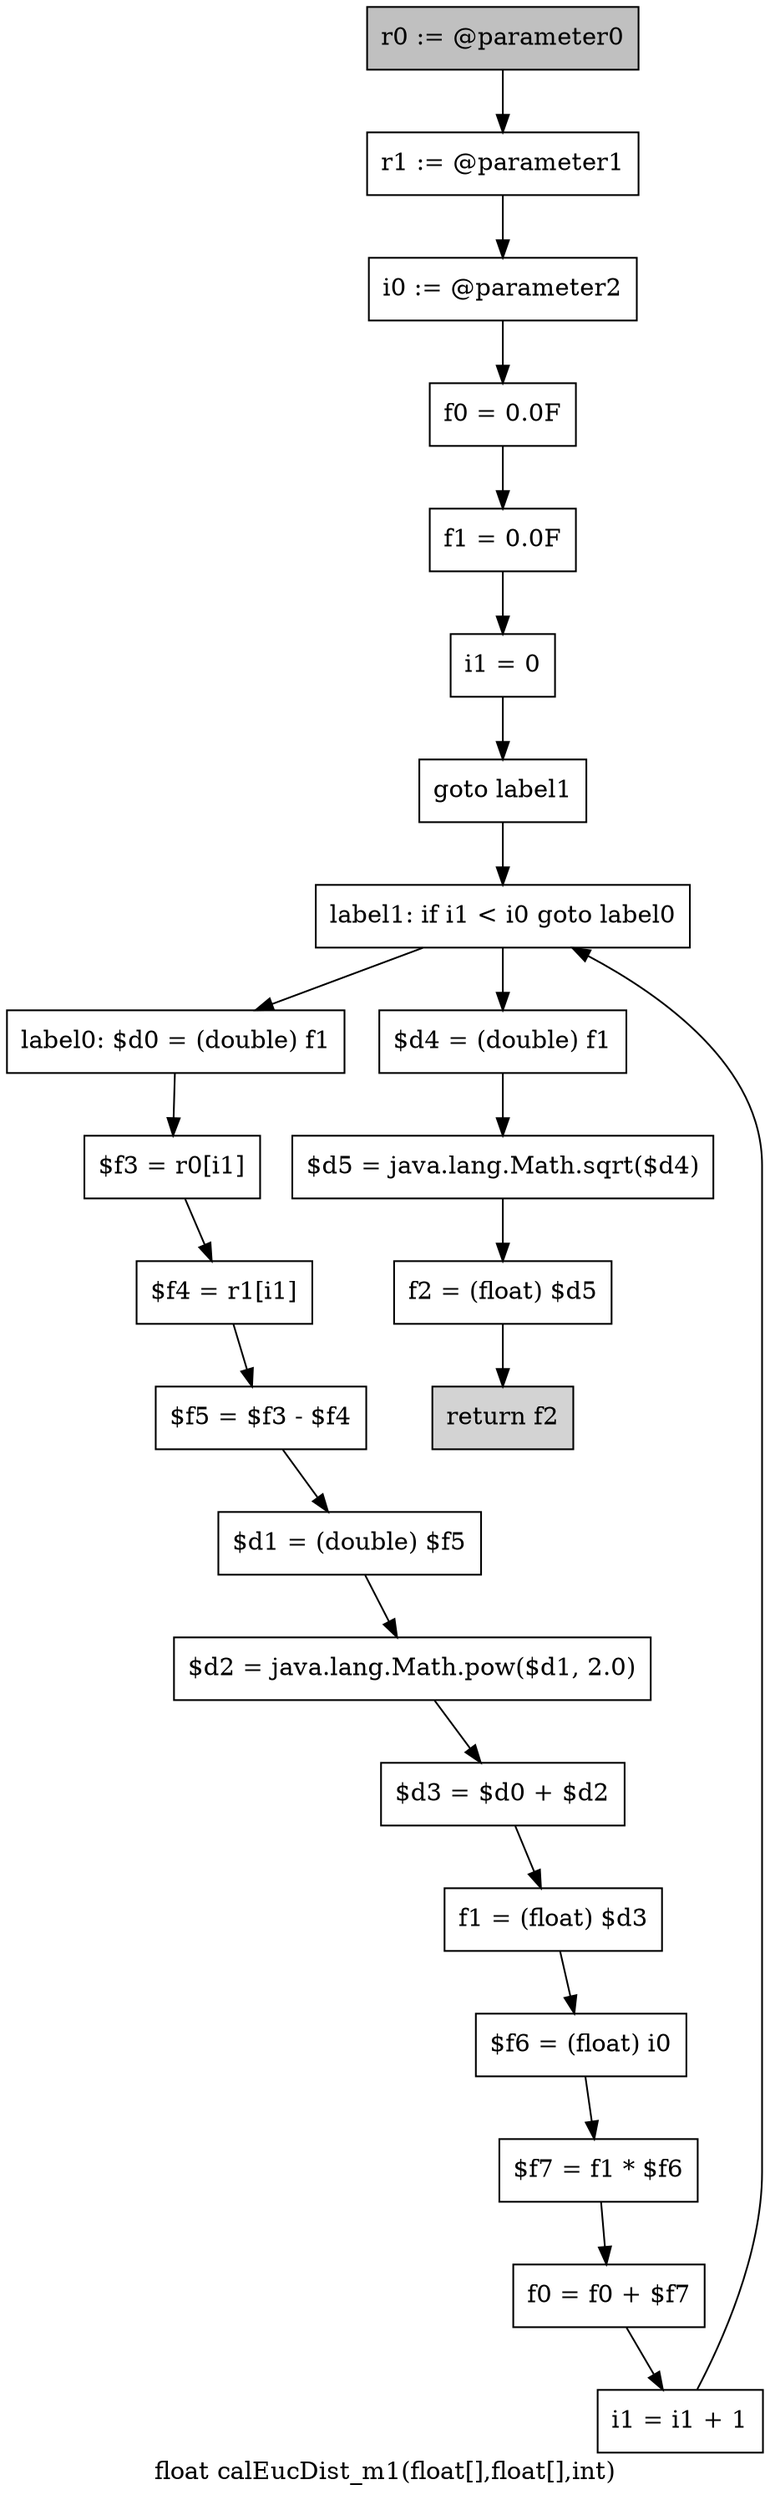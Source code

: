 digraph "float calEucDist_m1(float[],float[],int)" {
    label="float calEucDist_m1(float[],float[],int)";
    node [shape=box];
    "0" [style=filled,fillcolor=gray,label="r0 := @parameter0",];
    "1" [label="r1 := @parameter1",];
    "0"->"1";
    "2" [label="i0 := @parameter2",];
    "1"->"2";
    "3" [label="f0 = 0.0F",];
    "2"->"3";
    "4" [label="f1 = 0.0F",];
    "3"->"4";
    "5" [label="i1 = 0",];
    "4"->"5";
    "6" [label="goto label1",];
    "5"->"6";
    "19" [label="label1: if i1 < i0 goto label0",];
    "6"->"19";
    "7" [label="label0: $d0 = (double) f1",];
    "8" [label="$f3 = r0[i1]",];
    "7"->"8";
    "9" [label="$f4 = r1[i1]",];
    "8"->"9";
    "10" [label="$f5 = $f3 - $f4",];
    "9"->"10";
    "11" [label="$d1 = (double) $f5",];
    "10"->"11";
    "12" [label="$d2 = java.lang.Math.pow($d1, 2.0)",];
    "11"->"12";
    "13" [label="$d3 = $d0 + $d2",];
    "12"->"13";
    "14" [label="f1 = (float) $d3",];
    "13"->"14";
    "15" [label="$f6 = (float) i0",];
    "14"->"15";
    "16" [label="$f7 = f1 * $f6",];
    "15"->"16";
    "17" [label="f0 = f0 + $f7",];
    "16"->"17";
    "18" [label="i1 = i1 + 1",];
    "17"->"18";
    "18"->"19";
    "19"->"7";
    "20" [label="$d4 = (double) f1",];
    "19"->"20";
    "21" [label="$d5 = java.lang.Math.sqrt($d4)",];
    "20"->"21";
    "22" [label="f2 = (float) $d5",];
    "21"->"22";
    "23" [style=filled,fillcolor=lightgray,label="return f2",];
    "22"->"23";
}
